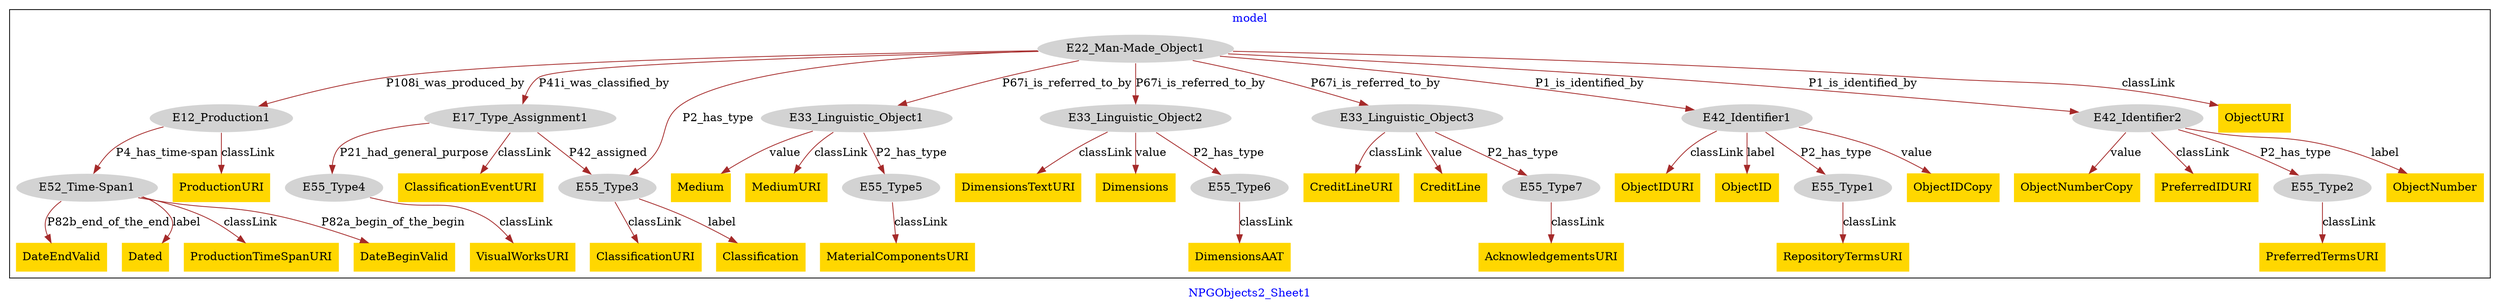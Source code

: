 digraph n0 {
fontcolor="blue"
remincross="true"
label="NPGObjects2_Sheet1"
subgraph cluster {
label="model"
n2[style="filled",color="white",fillcolor="lightgray",label="E12_Production1"];
n3[style="filled",color="white",fillcolor="lightgray",label="E52_Time-Span1"];
n4[style="filled",color="white",fillcolor="lightgray",label="E17_Type_Assignment1"];
n5[style="filled",color="white",fillcolor="lightgray",label="E55_Type3"];
n6[style="filled",color="white",fillcolor="lightgray",label="E55_Type4"];
n7[style="filled",color="white",fillcolor="lightgray",label="E22_Man-Made_Object1"];
n8[style="filled",color="white",fillcolor="lightgray",label="E33_Linguistic_Object1"];
n9[style="filled",color="white",fillcolor="lightgray",label="E33_Linguistic_Object2"];
n10[style="filled",color="white",fillcolor="lightgray",label="E33_Linguistic_Object3"];
n11[style="filled",color="white",fillcolor="lightgray",label="E42_Identifier1"];
n12[style="filled",color="white",fillcolor="lightgray",label="E42_Identifier2"];
n13[style="filled",color="white",fillcolor="lightgray",label="E55_Type5"];
n14[style="filled",color="white",fillcolor="lightgray",label="E55_Type6"];
n15[style="filled",color="white",fillcolor="lightgray",label="E55_Type7"];
n16[style="filled",color="white",fillcolor="lightgray",label="E55_Type1"];
n17[style="filled",color="white",fillcolor="lightgray",label="E55_Type2"];
n18[shape="plaintext",style="filled",fillcolor="gold",label="ClassificationEventURI"];
n19[shape="plaintext",style="filled",fillcolor="gold",label="CreditLineURI"];
n20[shape="plaintext",style="filled",fillcolor="gold",label="DateEndValid"];
n21[shape="plaintext",style="filled",fillcolor="gold",label="VisualWorksURI"];
n22[shape="plaintext",style="filled",fillcolor="gold",label="Medium"];
n23[shape="plaintext",style="filled",fillcolor="gold",label="ObjectIDCopy"];
n24[shape="plaintext",style="filled",fillcolor="gold",label="ObjectNumber"];
n25[shape="plaintext",style="filled",fillcolor="gold",label="ObjectIDURI"];
n26[shape="plaintext",style="filled",fillcolor="gold",label="MaterialComponentsURI"];
n27[shape="plaintext",style="filled",fillcolor="gold",label="DimensionsTextURI"];
n28[shape="plaintext",style="filled",fillcolor="gold",label="CreditLine"];
n29[shape="plaintext",style="filled",fillcolor="gold",label="MediumURI"];
n30[shape="plaintext",style="filled",fillcolor="gold",label="DimensionsAAT"];
n31[shape="plaintext",style="filled",fillcolor="gold",label="ObjectNumberCopy"];
n32[shape="plaintext",style="filled",fillcolor="gold",label="ObjectID"];
n33[shape="plaintext",style="filled",fillcolor="gold",label="ClassificationURI"];
n34[shape="plaintext",style="filled",fillcolor="gold",label="ProductionURI"];
n35[shape="plaintext",style="filled",fillcolor="gold",label="PreferredTermsURI"];
n36[shape="plaintext",style="filled",fillcolor="gold",label="Classification"];
n37[shape="plaintext",style="filled",fillcolor="gold",label="AcknowledgementsURI"];
n38[shape="plaintext",style="filled",fillcolor="gold",label="RepositoryTermsURI"];
n39[shape="plaintext",style="filled",fillcolor="gold",label="Dated"];
n40[shape="plaintext",style="filled",fillcolor="gold",label="PreferredIDURI"];
n41[shape="plaintext",style="filled",fillcolor="gold",label="ProductionTimeSpanURI"];
n42[shape="plaintext",style="filled",fillcolor="gold",label="DateBeginValid"];
n43[shape="plaintext",style="filled",fillcolor="gold",label="ObjectURI"];
n44[shape="plaintext",style="filled",fillcolor="gold",label="Dimensions"];
}
n2 -> n3[color="brown",fontcolor="black",label="P4_has_time-span"]
n4 -> n5[color="brown",fontcolor="black",label="P42_assigned"]
n4 -> n6[color="brown",fontcolor="black",label="P21_had_general_purpose"]
n7 -> n2[color="brown",fontcolor="black",label="P108i_was_produced_by"]
n7 -> n4[color="brown",fontcolor="black",label="P41i_was_classified_by"]
n7 -> n8[color="brown",fontcolor="black",label="P67i_is_referred_to_by"]
n7 -> n9[color="brown",fontcolor="black",label="P67i_is_referred_to_by"]
n7 -> n10[color="brown",fontcolor="black",label="P67i_is_referred_to_by"]
n7 -> n11[color="brown",fontcolor="black",label="P1_is_identified_by"]
n7 -> n12[color="brown",fontcolor="black",label="P1_is_identified_by"]
n8 -> n13[color="brown",fontcolor="black",label="P2_has_type"]
n9 -> n14[color="brown",fontcolor="black",label="P2_has_type"]
n10 -> n15[color="brown",fontcolor="black",label="P2_has_type"]
n11 -> n16[color="brown",fontcolor="black",label="P2_has_type"]
n12 -> n17[color="brown",fontcolor="black",label="P2_has_type"]
n4 -> n18[color="brown",fontcolor="black",label="classLink"]
n10 -> n19[color="brown",fontcolor="black",label="classLink"]
n3 -> n20[color="brown",fontcolor="black",label="P82b_end_of_the_end"]
n6 -> n21[color="brown",fontcolor="black",label="classLink"]
n8 -> n22[color="brown",fontcolor="black",label="value"]
n11 -> n23[color="brown",fontcolor="black",label="value"]
n12 -> n24[color="brown",fontcolor="black",label="label"]
n11 -> n25[color="brown",fontcolor="black",label="classLink"]
n13 -> n26[color="brown",fontcolor="black",label="classLink"]
n9 -> n27[color="brown",fontcolor="black",label="classLink"]
n10 -> n28[color="brown",fontcolor="black",label="value"]
n8 -> n29[color="brown",fontcolor="black",label="classLink"]
n14 -> n30[color="brown",fontcolor="black",label="classLink"]
n12 -> n31[color="brown",fontcolor="black",label="value"]
n11 -> n32[color="brown",fontcolor="black",label="label"]
n5 -> n33[color="brown",fontcolor="black",label="classLink"]
n2 -> n34[color="brown",fontcolor="black",label="classLink"]
n17 -> n35[color="brown",fontcolor="black",label="classLink"]
n5 -> n36[color="brown",fontcolor="black",label="label"]
n15 -> n37[color="brown",fontcolor="black",label="classLink"]
n16 -> n38[color="brown",fontcolor="black",label="classLink"]
n3 -> n39[color="brown",fontcolor="black",label="label"]
n12 -> n40[color="brown",fontcolor="black",label="classLink"]
n3 -> n41[color="brown",fontcolor="black",label="classLink"]
n3 -> n42[color="brown",fontcolor="black",label="P82a_begin_of_the_begin"]
n7 -> n43[color="brown",fontcolor="black",label="classLink"]
n9 -> n44[color="brown",fontcolor="black",label="value"]
n7 -> n5[color="brown",fontcolor="black",label="P2_has_type"]
}
